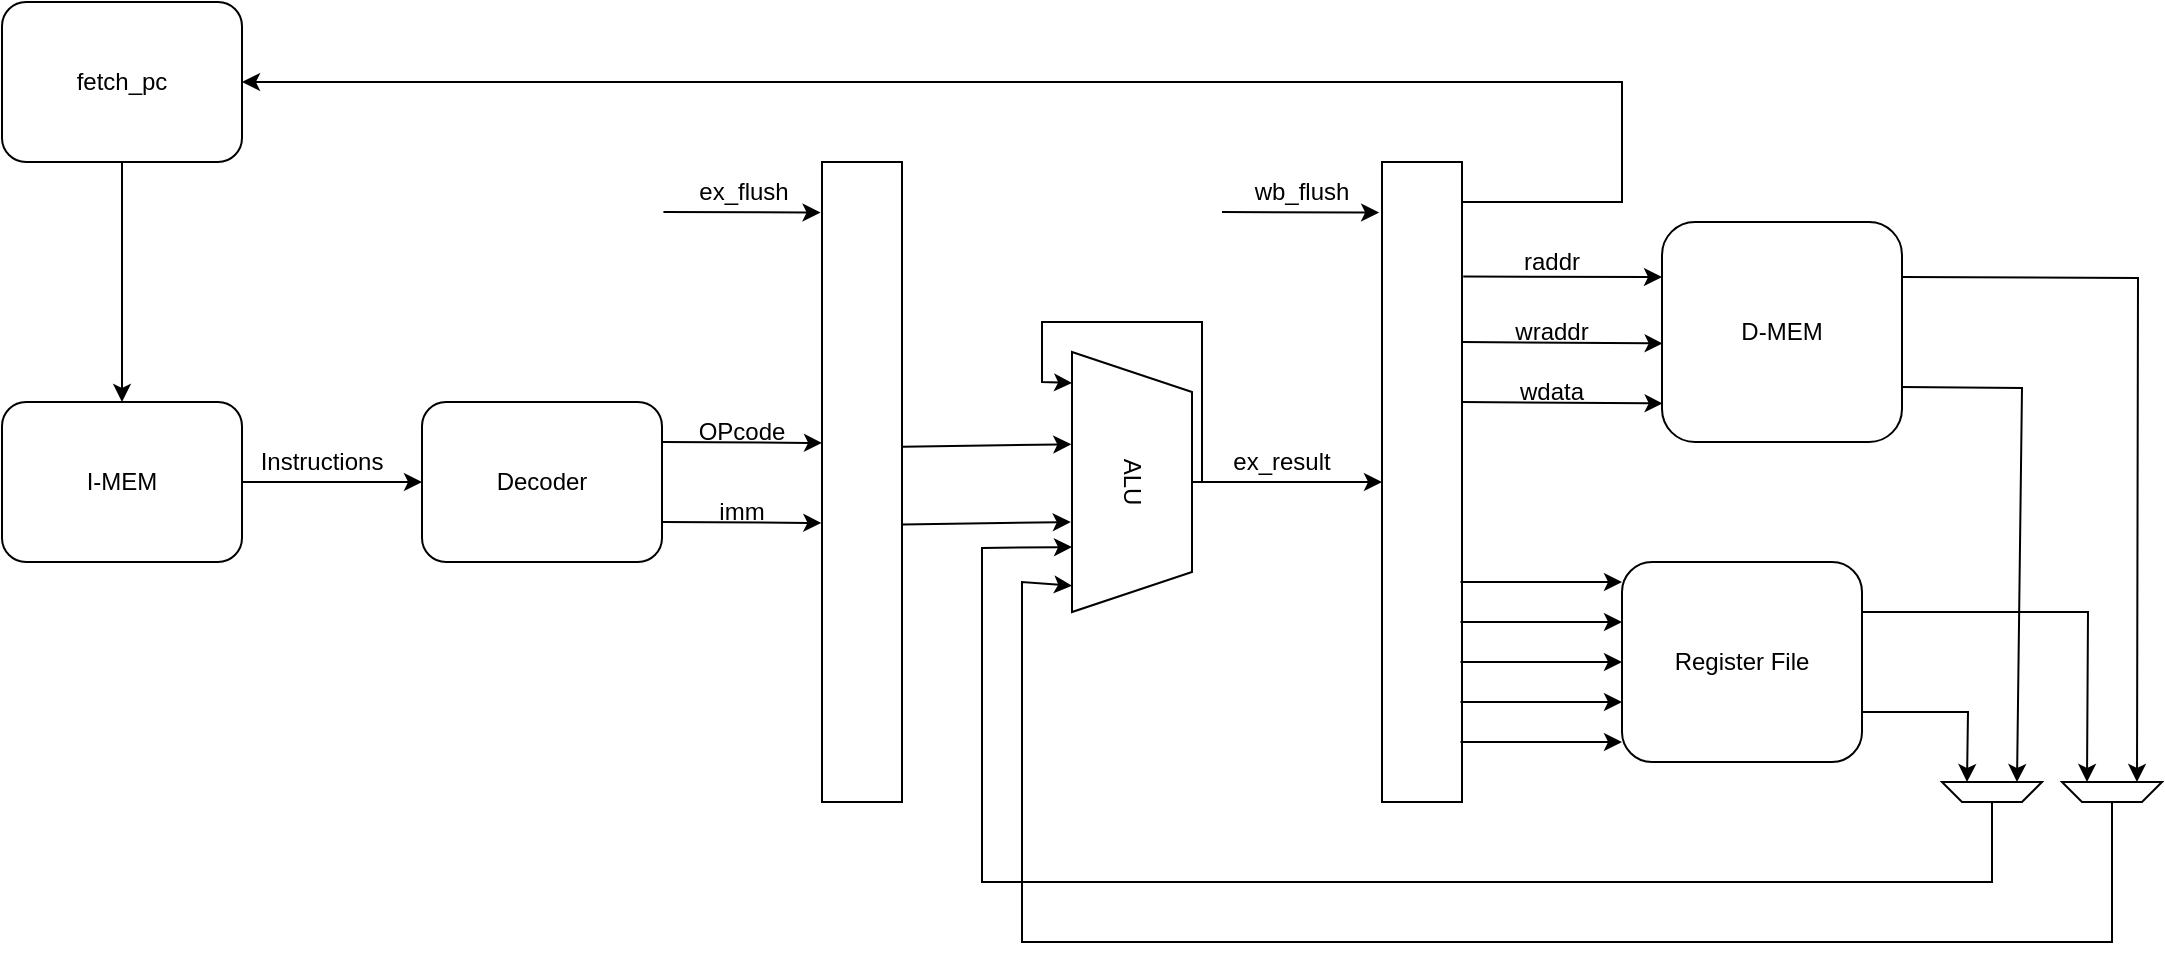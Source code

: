 <mxfile version="20.3.3" type="github">
  <diagram id="0iPJm1-ib4akO9Q2Zzzb" name="Page-1">
    <mxGraphModel dx="4022" dy="1785" grid="1" gridSize="10" guides="1" tooltips="1" connect="1" arrows="1" fold="1" page="1" pageScale="1" pageWidth="850" pageHeight="1100" math="0" shadow="0">
      <root>
        <mxCell id="0" />
        <mxCell id="1" parent="0" />
        <mxCell id="XbCnYSoXc4xWuu3MdExW-1" value="" style="rounded=0;whiteSpace=wrap;html=1;" vertex="1" parent="1">
          <mxGeometry x="360" y="600" width="40" height="320" as="geometry" />
        </mxCell>
        <mxCell id="XbCnYSoXc4xWuu3MdExW-3" value="" style="rounded=0;whiteSpace=wrap;html=1;" vertex="1" parent="1">
          <mxGeometry x="640" y="600" width="40" height="320" as="geometry" />
        </mxCell>
        <mxCell id="XbCnYSoXc4xWuu3MdExW-4" value="Decoder" style="rounded=1;whiteSpace=wrap;html=1;" vertex="1" parent="1">
          <mxGeometry x="160" y="720" width="120" height="80" as="geometry" />
        </mxCell>
        <mxCell id="XbCnYSoXc4xWuu3MdExW-5" value="I-MEM" style="rounded=1;whiteSpace=wrap;html=1;" vertex="1" parent="1">
          <mxGeometry x="-50" y="720" width="120" height="80" as="geometry" />
        </mxCell>
        <mxCell id="XbCnYSoXc4xWuu3MdExW-6" value="" style="endArrow=classic;html=1;rounded=0;exitX=1;exitY=0.5;exitDx=0;exitDy=0;entryX=0;entryY=0.5;entryDx=0;entryDy=0;" edge="1" parent="1" source="XbCnYSoXc4xWuu3MdExW-5" target="XbCnYSoXc4xWuu3MdExW-4">
          <mxGeometry width="50" height="50" relative="1" as="geometry">
            <mxPoint x="200" y="580" as="sourcePoint" />
            <mxPoint x="130" y="760" as="targetPoint" />
          </mxGeometry>
        </mxCell>
        <mxCell id="XbCnYSoXc4xWuu3MdExW-7" value="Instructions" style="text;html=1;strokeColor=none;fillColor=none;align=center;verticalAlign=middle;whiteSpace=wrap;rounded=0;" vertex="1" parent="1">
          <mxGeometry x="80" y="735" width="60" height="30" as="geometry" />
        </mxCell>
        <mxCell id="XbCnYSoXc4xWuu3MdExW-9" value="" style="endArrow=classic;html=1;rounded=0;entryX=-0.008;entryY=0.564;entryDx=0;entryDy=0;exitX=1;exitY=0.75;exitDx=0;exitDy=0;entryPerimeter=0;" edge="1" parent="1" source="XbCnYSoXc4xWuu3MdExW-4" target="XbCnYSoXc4xWuu3MdExW-1">
          <mxGeometry width="50" height="50" relative="1" as="geometry">
            <mxPoint x="160" y="620" as="sourcePoint" />
            <mxPoint x="210" y="570" as="targetPoint" />
          </mxGeometry>
        </mxCell>
        <mxCell id="XbCnYSoXc4xWuu3MdExW-10" value="" style="endArrow=classic;html=1;rounded=0;entryX=-0.008;entryY=0.564;entryDx=0;entryDy=0;exitX=1;exitY=0.75;exitDx=0;exitDy=0;entryPerimeter=0;" edge="1" parent="1">
          <mxGeometry width="50" height="50" relative="1" as="geometry">
            <mxPoint x="280.32" y="740" as="sourcePoint" />
            <mxPoint x="360.0" y="740.48" as="targetPoint" />
          </mxGeometry>
        </mxCell>
        <mxCell id="XbCnYSoXc4xWuu3MdExW-12" value="OPcode" style="text;html=1;strokeColor=none;fillColor=none;align=center;verticalAlign=middle;whiteSpace=wrap;rounded=0;" vertex="1" parent="1">
          <mxGeometry x="290" y="720" width="60" height="30" as="geometry" />
        </mxCell>
        <mxCell id="XbCnYSoXc4xWuu3MdExW-13" value="imm" style="text;html=1;strokeColor=none;fillColor=none;align=center;verticalAlign=middle;whiteSpace=wrap;rounded=0;" vertex="1" parent="1">
          <mxGeometry x="290" y="760" width="60" height="30" as="geometry" />
        </mxCell>
        <mxCell id="XbCnYSoXc4xWuu3MdExW-15" value="ALU" style="shape=trapezoid;perimeter=trapezoidPerimeter;whiteSpace=wrap;html=1;fixedSize=1;rotation=90;" vertex="1" parent="1">
          <mxGeometry x="450" y="730" width="130" height="60" as="geometry" />
        </mxCell>
        <mxCell id="XbCnYSoXc4xWuu3MdExW-16" value="" style="endArrow=classic;html=1;rounded=0;entryX=0.355;entryY=1.006;entryDx=0;entryDy=0;exitX=1.006;exitY=0.445;exitDx=0;exitDy=0;exitPerimeter=0;entryPerimeter=0;" edge="1" parent="1" source="XbCnYSoXc4xWuu3MdExW-1" target="XbCnYSoXc4xWuu3MdExW-15">
          <mxGeometry width="50" height="50" relative="1" as="geometry">
            <mxPoint x="500" y="680" as="sourcePoint" />
            <mxPoint x="550" y="630" as="targetPoint" />
          </mxGeometry>
        </mxCell>
        <mxCell id="XbCnYSoXc4xWuu3MdExW-17" value="" style="endArrow=classic;html=1;rounded=0;entryX=0.355;entryY=1.006;entryDx=0;entryDy=0;exitX=1.006;exitY=0.445;exitDx=0;exitDy=0;exitPerimeter=0;entryPerimeter=0;" edge="1" parent="1">
          <mxGeometry width="50" height="50" relative="1" as="geometry">
            <mxPoint x="400" y="781.25" as="sourcePoint" />
            <mxPoint x="484.4" y="780.0" as="targetPoint" />
          </mxGeometry>
        </mxCell>
        <mxCell id="XbCnYSoXc4xWuu3MdExW-18" value="" style="endArrow=classic;html=1;rounded=0;entryX=0;entryY=0.5;entryDx=0;entryDy=0;exitX=0.5;exitY=0;exitDx=0;exitDy=0;" edge="1" parent="1" source="XbCnYSoXc4xWuu3MdExW-15" target="XbCnYSoXc4xWuu3MdExW-3">
          <mxGeometry width="50" height="50" relative="1" as="geometry">
            <mxPoint x="410.24" y="752.4" as="sourcePoint" />
            <mxPoint x="494.64" y="751.15" as="targetPoint" />
          </mxGeometry>
        </mxCell>
        <mxCell id="XbCnYSoXc4xWuu3MdExW-19" value="ex_result" style="text;html=1;strokeColor=none;fillColor=none;align=center;verticalAlign=middle;whiteSpace=wrap;rounded=0;" vertex="1" parent="1">
          <mxGeometry x="560" y="735" width="60" height="30" as="geometry" />
        </mxCell>
        <mxCell id="XbCnYSoXc4xWuu3MdExW-20" value="D-MEM" style="rounded=1;whiteSpace=wrap;html=1;" vertex="1" parent="1">
          <mxGeometry x="780" y="630" width="120" height="110" as="geometry" />
        </mxCell>
        <mxCell id="XbCnYSoXc4xWuu3MdExW-21" value="Register File" style="rounded=1;whiteSpace=wrap;html=1;" vertex="1" parent="1">
          <mxGeometry x="760" y="800" width="120" height="100" as="geometry" />
        </mxCell>
        <mxCell id="XbCnYSoXc4xWuu3MdExW-22" value="" style="endArrow=classic;html=1;rounded=0;entryX=0;entryY=0.25;entryDx=0;entryDy=0;exitX=1.016;exitY=0.179;exitDx=0;exitDy=0;exitPerimeter=0;" edge="1" parent="1" source="XbCnYSoXc4xWuu3MdExW-3" target="XbCnYSoXc4xWuu3MdExW-20">
          <mxGeometry width="50" height="50" relative="1" as="geometry">
            <mxPoint x="680" y="665" as="sourcePoint" />
            <mxPoint x="775" y="665" as="targetPoint" />
          </mxGeometry>
        </mxCell>
        <mxCell id="XbCnYSoXc4xWuu3MdExW-23" value="raddr" style="text;html=1;strokeColor=none;fillColor=none;align=center;verticalAlign=middle;whiteSpace=wrap;rounded=0;" vertex="1" parent="1">
          <mxGeometry x="695" y="635" width="60" height="30" as="geometry" />
        </mxCell>
        <mxCell id="XbCnYSoXc4xWuu3MdExW-24" value="" style="endArrow=classic;html=1;rounded=0;entryX=-0.006;entryY=0.422;entryDx=0;entryDy=0;exitX=0.974;exitY=0.197;exitDx=0;exitDy=0;entryPerimeter=0;exitPerimeter=0;" edge="1" parent="1">
          <mxGeometry width="50" height="50" relative="1" as="geometry">
            <mxPoint x="680" y="690" as="sourcePoint" />
            <mxPoint x="780.32" y="690.72" as="targetPoint" />
          </mxGeometry>
        </mxCell>
        <mxCell id="XbCnYSoXc4xWuu3MdExW-25" value="" style="endArrow=classic;html=1;rounded=0;entryX=-0.006;entryY=0.422;entryDx=0;entryDy=0;exitX=0.974;exitY=0.197;exitDx=0;exitDy=0;entryPerimeter=0;exitPerimeter=0;" edge="1" parent="1">
          <mxGeometry width="50" height="50" relative="1" as="geometry">
            <mxPoint x="680" y="720" as="sourcePoint" />
            <mxPoint x="780.32" y="720.72" as="targetPoint" />
          </mxGeometry>
        </mxCell>
        <mxCell id="XbCnYSoXc4xWuu3MdExW-26" value="wraddr" style="text;html=1;strokeColor=none;fillColor=none;align=center;verticalAlign=middle;whiteSpace=wrap;rounded=0;" vertex="1" parent="1">
          <mxGeometry x="695" y="670" width="60" height="30" as="geometry" />
        </mxCell>
        <mxCell id="XbCnYSoXc4xWuu3MdExW-27" value="wdata" style="text;html=1;strokeColor=none;fillColor=none;align=center;verticalAlign=middle;whiteSpace=wrap;rounded=0;" vertex="1" parent="1">
          <mxGeometry x="695" y="700" width="60" height="30" as="geometry" />
        </mxCell>
        <mxCell id="XbCnYSoXc4xWuu3MdExW-28" value="" style="endArrow=classic;html=1;rounded=0;entryX=1;entryY=0.5;entryDx=0;entryDy=0;" edge="1" parent="1" target="XbCnYSoXc4xWuu3MdExW-29">
          <mxGeometry width="50" height="50" relative="1" as="geometry">
            <mxPoint x="680" y="620" as="sourcePoint" />
            <mxPoint x="50" y="560" as="targetPoint" />
            <Array as="points">
              <mxPoint x="760" y="620" />
              <mxPoint x="760" y="560" />
            </Array>
          </mxGeometry>
        </mxCell>
        <mxCell id="XbCnYSoXc4xWuu3MdExW-29" value="fetch_pc" style="rounded=1;whiteSpace=wrap;html=1;" vertex="1" parent="1">
          <mxGeometry x="-50" y="520" width="120" height="80" as="geometry" />
        </mxCell>
        <mxCell id="XbCnYSoXc4xWuu3MdExW-30" value="" style="endArrow=classic;html=1;rounded=0;exitX=0.5;exitY=1;exitDx=0;exitDy=0;entryX=0.5;entryY=0;entryDx=0;entryDy=0;" edge="1" parent="1" source="XbCnYSoXc4xWuu3MdExW-29" target="XbCnYSoXc4xWuu3MdExW-5">
          <mxGeometry width="50" height="50" relative="1" as="geometry">
            <mxPoint x="60" y="750" as="sourcePoint" />
            <mxPoint x="110" y="700" as="targetPoint" />
          </mxGeometry>
        </mxCell>
        <mxCell id="XbCnYSoXc4xWuu3MdExW-31" value="" style="endArrow=classic;html=1;rounded=0;entryX=-0.036;entryY=0.079;entryDx=0;entryDy=0;entryPerimeter=0;" edge="1" parent="1" target="XbCnYSoXc4xWuu3MdExW-3">
          <mxGeometry width="50" height="50" relative="1" as="geometry">
            <mxPoint x="560" y="625" as="sourcePoint" />
            <mxPoint x="590" y="740" as="targetPoint" />
          </mxGeometry>
        </mxCell>
        <mxCell id="XbCnYSoXc4xWuu3MdExW-32" value="wb_flush" style="text;html=1;strokeColor=none;fillColor=none;align=center;verticalAlign=middle;whiteSpace=wrap;rounded=0;" vertex="1" parent="1">
          <mxGeometry x="570" y="600" width="60" height="30" as="geometry" />
        </mxCell>
        <mxCell id="XbCnYSoXc4xWuu3MdExW-33" value="" style="endArrow=classic;html=1;rounded=0;entryX=-0.036;entryY=0.079;entryDx=0;entryDy=0;entryPerimeter=0;" edge="1" parent="1">
          <mxGeometry width="50" height="50" relative="1" as="geometry">
            <mxPoint x="280.72" y="625" as="sourcePoint" />
            <mxPoint x="359.28" y="625.28" as="targetPoint" />
          </mxGeometry>
        </mxCell>
        <mxCell id="XbCnYSoXc4xWuu3MdExW-34" value="ex_flush" style="text;html=1;strokeColor=none;fillColor=none;align=center;verticalAlign=middle;whiteSpace=wrap;rounded=0;" vertex="1" parent="1">
          <mxGeometry x="290.72" y="600" width="60" height="30" as="geometry" />
        </mxCell>
        <mxCell id="XbCnYSoXc4xWuu3MdExW-36" value="" style="endArrow=classic;html=1;rounded=0;exitX=0.981;exitY=0.645;exitDx=0;exitDy=0;exitPerimeter=0;entryX=0;entryY=0.08;entryDx=0;entryDy=0;entryPerimeter=0;" edge="1" parent="1">
          <mxGeometry width="50" height="50" relative="1" as="geometry">
            <mxPoint x="679.24" y="830.0" as="sourcePoint" />
            <mxPoint x="760" y="830.0" as="targetPoint" />
          </mxGeometry>
        </mxCell>
        <mxCell id="XbCnYSoXc4xWuu3MdExW-37" value="" style="endArrow=classic;html=1;rounded=0;exitX=0.981;exitY=0.645;exitDx=0;exitDy=0;exitPerimeter=0;entryX=0;entryY=0.08;entryDx=0;entryDy=0;entryPerimeter=0;" edge="1" parent="1">
          <mxGeometry width="50" height="50" relative="1" as="geometry">
            <mxPoint x="679.24" y="850.0" as="sourcePoint" />
            <mxPoint x="760" y="850.0" as="targetPoint" />
          </mxGeometry>
        </mxCell>
        <mxCell id="XbCnYSoXc4xWuu3MdExW-38" value="" style="endArrow=classic;html=1;rounded=0;exitX=0.981;exitY=0.645;exitDx=0;exitDy=0;exitPerimeter=0;entryX=0;entryY=0.08;entryDx=0;entryDy=0;entryPerimeter=0;" edge="1" parent="1">
          <mxGeometry width="50" height="50" relative="1" as="geometry">
            <mxPoint x="679.24" y="870.0" as="sourcePoint" />
            <mxPoint x="760" y="870.0" as="targetPoint" />
          </mxGeometry>
        </mxCell>
        <mxCell id="XbCnYSoXc4xWuu3MdExW-39" value="" style="endArrow=classic;html=1;rounded=0;exitX=0.981;exitY=0.645;exitDx=0;exitDy=0;exitPerimeter=0;entryX=0;entryY=0.08;entryDx=0;entryDy=0;entryPerimeter=0;" edge="1" parent="1">
          <mxGeometry width="50" height="50" relative="1" as="geometry">
            <mxPoint x="679.24" y="810" as="sourcePoint" />
            <mxPoint x="760" y="810" as="targetPoint" />
          </mxGeometry>
        </mxCell>
        <mxCell id="XbCnYSoXc4xWuu3MdExW-40" value="" style="endArrow=classic;html=1;rounded=0;exitX=0.981;exitY=0.645;exitDx=0;exitDy=0;exitPerimeter=0;entryX=0;entryY=0.08;entryDx=0;entryDy=0;entryPerimeter=0;" edge="1" parent="1">
          <mxGeometry width="50" height="50" relative="1" as="geometry">
            <mxPoint x="679.24" y="890" as="sourcePoint" />
            <mxPoint x="760" y="890" as="targetPoint" />
          </mxGeometry>
        </mxCell>
        <mxCell id="XbCnYSoXc4xWuu3MdExW-42" value="" style="endArrow=classic;html=1;rounded=0;exitX=1;exitY=0.75;exitDx=0;exitDy=0;entryX=0.25;entryY=1;entryDx=0;entryDy=0;" edge="1" parent="1" source="XbCnYSoXc4xWuu3MdExW-20" target="XbCnYSoXc4xWuu3MdExW-45">
          <mxGeometry width="50" height="50" relative="1" as="geometry">
            <mxPoint x="719.24" y="870" as="sourcePoint" />
            <mxPoint x="980" y="730" as="targetPoint" />
            <Array as="points">
              <mxPoint x="960" y="713" />
            </Array>
          </mxGeometry>
        </mxCell>
        <mxCell id="XbCnYSoXc4xWuu3MdExW-43" value="" style="endArrow=classic;html=1;rounded=0;exitX=1;exitY=0.25;exitDx=0;exitDy=0;entryX=0.75;entryY=1;entryDx=0;entryDy=0;" edge="1" parent="1" source="XbCnYSoXc4xWuu3MdExW-21" target="XbCnYSoXc4xWuu3MdExW-46">
          <mxGeometry width="50" height="50" relative="1" as="geometry">
            <mxPoint x="729.24" y="880" as="sourcePoint" />
            <mxPoint x="920" y="820" as="targetPoint" />
            <Array as="points">
              <mxPoint x="993" y="825" />
            </Array>
          </mxGeometry>
        </mxCell>
        <mxCell id="XbCnYSoXc4xWuu3MdExW-44" value="" style="endArrow=classic;html=1;rounded=0;exitX=1;exitY=0.75;exitDx=0;exitDy=0;entryX=0.75;entryY=1;entryDx=0;entryDy=0;" edge="1" parent="1" source="XbCnYSoXc4xWuu3MdExW-21" target="XbCnYSoXc4xWuu3MdExW-45">
          <mxGeometry width="50" height="50" relative="1" as="geometry">
            <mxPoint x="739.24" y="890" as="sourcePoint" />
            <mxPoint x="820" y="890" as="targetPoint" />
            <Array as="points">
              <mxPoint x="933" y="875" />
            </Array>
          </mxGeometry>
        </mxCell>
        <mxCell id="XbCnYSoXc4xWuu3MdExW-45" value="" style="shape=trapezoid;perimeter=trapezoidPerimeter;whiteSpace=wrap;html=1;fixedSize=1;size=10;rotation=-180;" vertex="1" parent="1">
          <mxGeometry x="920" y="910" width="50" height="10" as="geometry" />
        </mxCell>
        <mxCell id="XbCnYSoXc4xWuu3MdExW-46" value="" style="shape=trapezoid;perimeter=trapezoidPerimeter;whiteSpace=wrap;html=1;fixedSize=1;size=10;rotation=-180;" vertex="1" parent="1">
          <mxGeometry x="980" y="910" width="50" height="10" as="geometry" />
        </mxCell>
        <mxCell id="XbCnYSoXc4xWuu3MdExW-48" value="" style="endArrow=classic;html=1;rounded=0;exitX=1;exitY=0.25;exitDx=0;exitDy=0;entryX=0.25;entryY=1;entryDx=0;entryDy=0;" edge="1" parent="1" source="XbCnYSoXc4xWuu3MdExW-20" target="XbCnYSoXc4xWuu3MdExW-46">
          <mxGeometry width="50" height="50" relative="1" as="geometry">
            <mxPoint x="910" y="722.5" as="sourcePoint" />
            <mxPoint x="987.5" y="920" as="targetPoint" />
            <Array as="points">
              <mxPoint x="1018" y="658" />
            </Array>
          </mxGeometry>
        </mxCell>
        <mxCell id="XbCnYSoXc4xWuu3MdExW-50" value="" style="endArrow=classic;html=1;rounded=0;exitX=0.5;exitY=0;exitDx=0;exitDy=0;entryX=0.899;entryY=0.999;entryDx=0;entryDy=0;entryPerimeter=0;" edge="1" parent="1" source="XbCnYSoXc4xWuu3MdExW-46" target="XbCnYSoXc4xWuu3MdExW-15">
          <mxGeometry width="50" height="50" relative="1" as="geometry">
            <mxPoint x="580" y="900" as="sourcePoint" />
            <mxPoint x="630" y="850" as="targetPoint" />
            <Array as="points">
              <mxPoint x="1005" y="990" />
              <mxPoint x="460" y="990" />
              <mxPoint x="460" y="810" />
            </Array>
          </mxGeometry>
        </mxCell>
        <mxCell id="XbCnYSoXc4xWuu3MdExW-51" value="" style="endArrow=classic;html=1;rounded=0;exitX=0.5;exitY=0;exitDx=0;exitDy=0;entryX=0.75;entryY=1;entryDx=0;entryDy=0;" edge="1" parent="1" source="XbCnYSoXc4xWuu3MdExW-45" target="XbCnYSoXc4xWuu3MdExW-15">
          <mxGeometry width="50" height="50" relative="1" as="geometry">
            <mxPoint x="580" y="900" as="sourcePoint" />
            <mxPoint x="630" y="850" as="targetPoint" />
            <Array as="points">
              <mxPoint x="945" y="960" />
              <mxPoint x="440" y="960" />
              <mxPoint x="440" y="793" />
            </Array>
          </mxGeometry>
        </mxCell>
        <mxCell id="XbCnYSoXc4xWuu3MdExW-52" value="" style="endArrow=classic;html=1;rounded=0;entryX=0.119;entryY=0.999;entryDx=0;entryDy=0;entryPerimeter=0;" edge="1" parent="1" target="XbCnYSoXc4xWuu3MdExW-15">
          <mxGeometry width="50" height="50" relative="1" as="geometry">
            <mxPoint x="550" y="760" as="sourcePoint" />
            <mxPoint x="520" y="870" as="targetPoint" />
            <Array as="points">
              <mxPoint x="550" y="680" />
              <mxPoint x="470" y="680" />
              <mxPoint x="470" y="710" />
            </Array>
          </mxGeometry>
        </mxCell>
      </root>
    </mxGraphModel>
  </diagram>
</mxfile>
